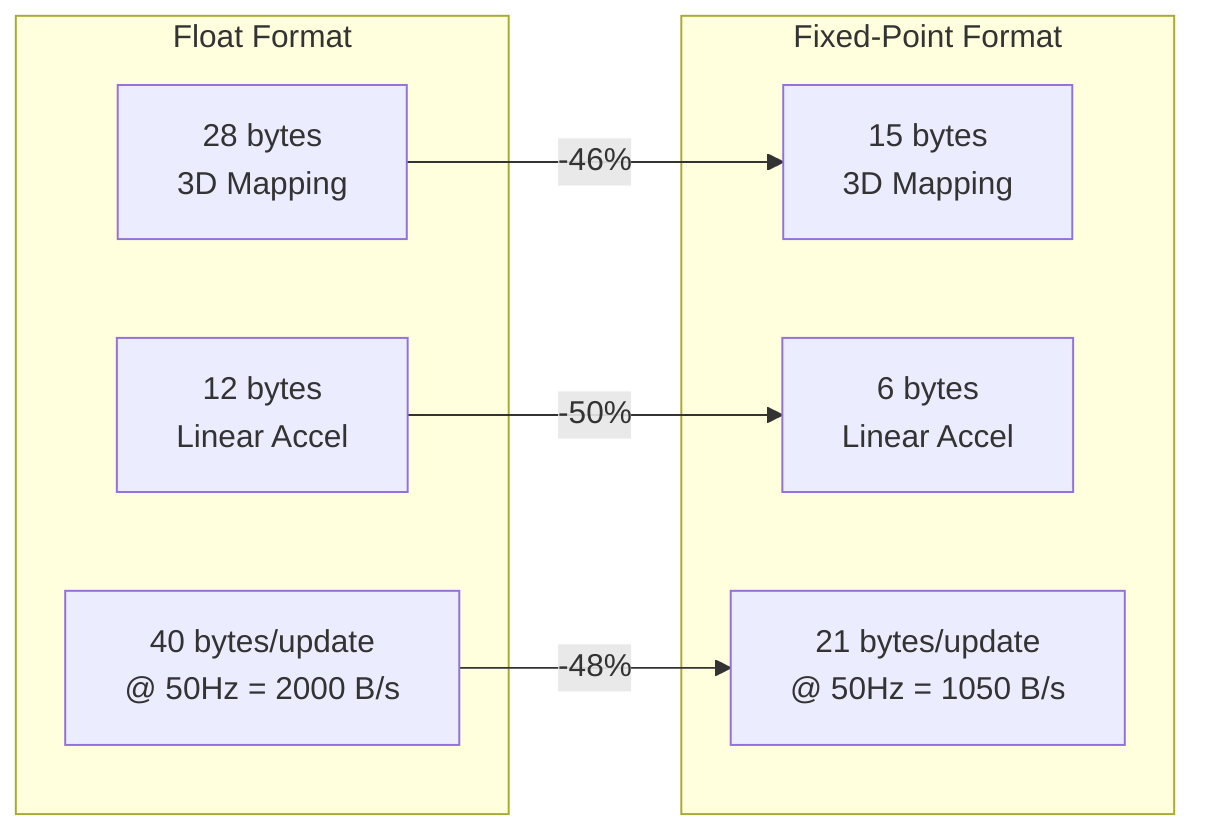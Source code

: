 graph LR
    subgraph "Float Format"
        F1[28 bytes<br/>3D Mapping]
        F2[12 bytes<br/>Linear Accel]
        F3[40 bytes/update<br/>@ 50Hz = 2000 B/s]
    end
    
    subgraph "Fixed-Point Format"
        X1[15 bytes<br/>3D Mapping]
        X2[6 bytes<br/>Linear Accel]
        X3[21 bytes/update<br/>@ 50Hz = 1050 B/s]
    end
    
    F1 -->|"-46%"| X1
    F2 -->|"-50%"| X2
    F3 -->|"-48%"| X3